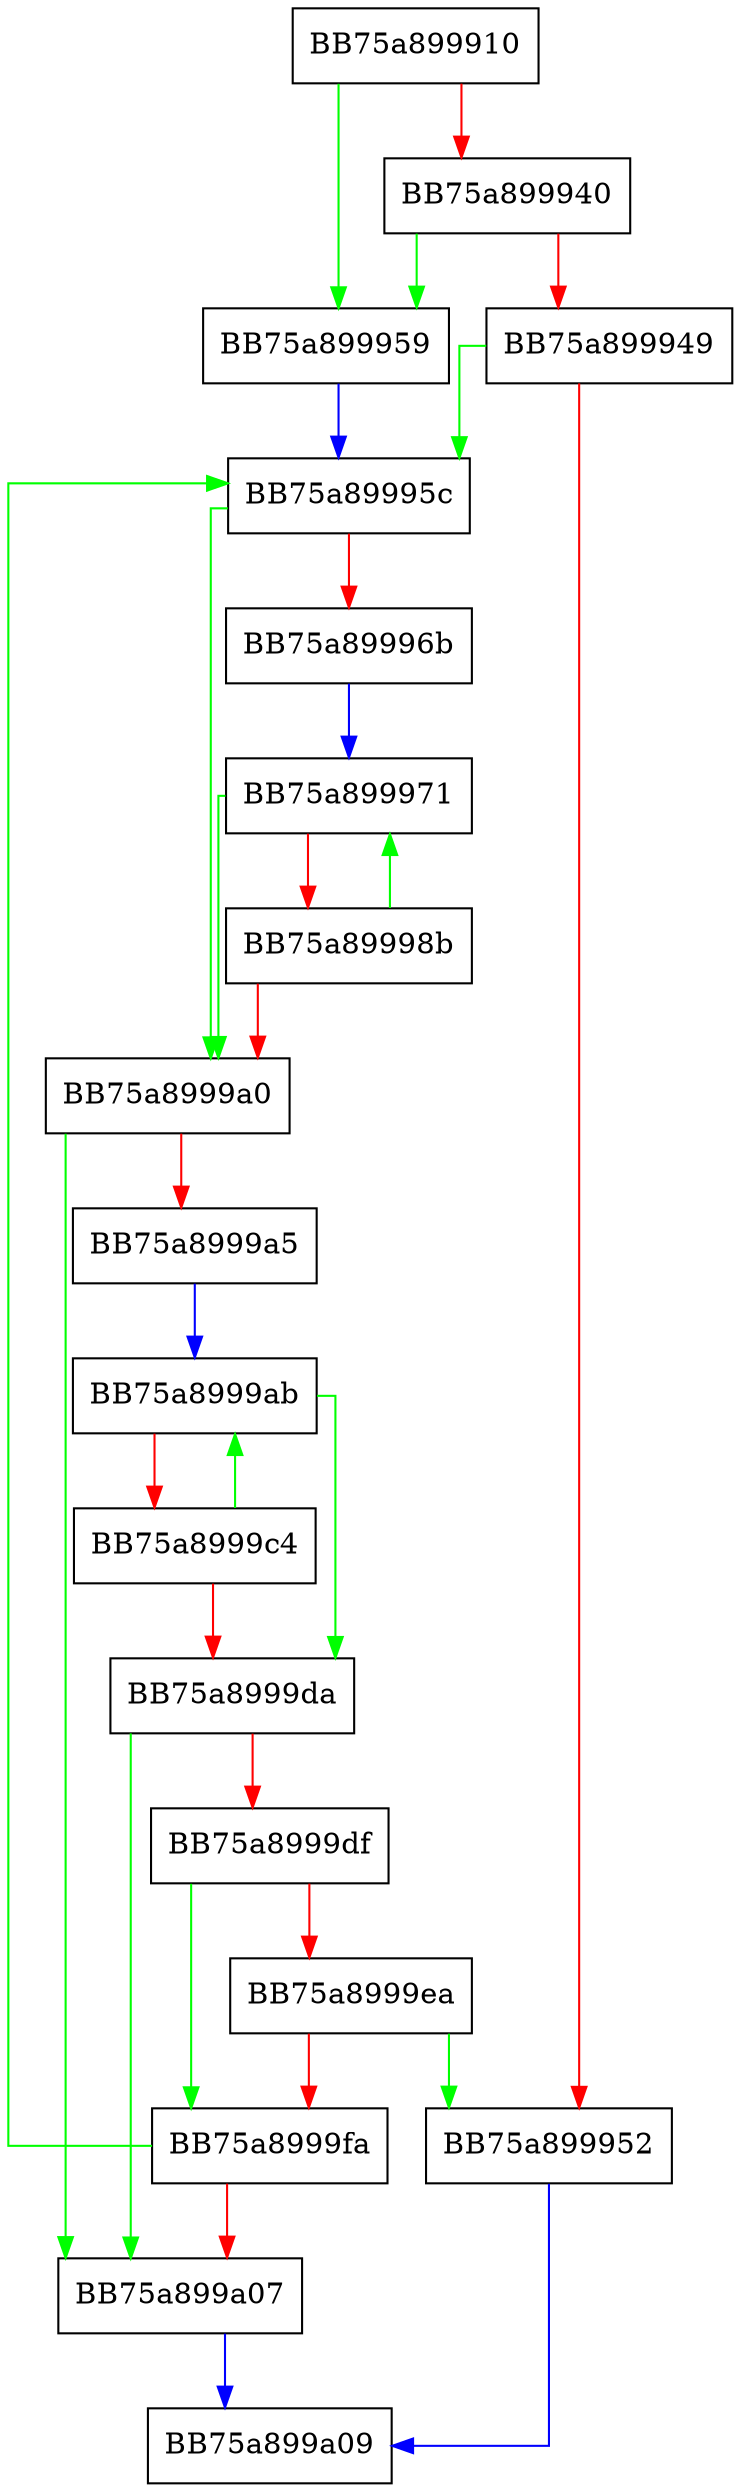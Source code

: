 digraph find_restart_word {
  node [shape="box"];
  graph [splines=ortho];
  BB75a899910 -> BB75a899959 [color="green"];
  BB75a899910 -> BB75a899940 [color="red"];
  BB75a899940 -> BB75a899959 [color="green"];
  BB75a899940 -> BB75a899949 [color="red"];
  BB75a899949 -> BB75a89995c [color="green"];
  BB75a899949 -> BB75a899952 [color="red"];
  BB75a899952 -> BB75a899a09 [color="blue"];
  BB75a899959 -> BB75a89995c [color="blue"];
  BB75a89995c -> BB75a8999a0 [color="green"];
  BB75a89995c -> BB75a89996b [color="red"];
  BB75a89996b -> BB75a899971 [color="blue"];
  BB75a899971 -> BB75a8999a0 [color="green"];
  BB75a899971 -> BB75a89998b [color="red"];
  BB75a89998b -> BB75a899971 [color="green"];
  BB75a89998b -> BB75a8999a0 [color="red"];
  BB75a8999a0 -> BB75a899a07 [color="green"];
  BB75a8999a0 -> BB75a8999a5 [color="red"];
  BB75a8999a5 -> BB75a8999ab [color="blue"];
  BB75a8999ab -> BB75a8999da [color="green"];
  BB75a8999ab -> BB75a8999c4 [color="red"];
  BB75a8999c4 -> BB75a8999ab [color="green"];
  BB75a8999c4 -> BB75a8999da [color="red"];
  BB75a8999da -> BB75a899a07 [color="green"];
  BB75a8999da -> BB75a8999df [color="red"];
  BB75a8999df -> BB75a8999fa [color="green"];
  BB75a8999df -> BB75a8999ea [color="red"];
  BB75a8999ea -> BB75a899952 [color="green"];
  BB75a8999ea -> BB75a8999fa [color="red"];
  BB75a8999fa -> BB75a89995c [color="green"];
  BB75a8999fa -> BB75a899a07 [color="red"];
  BB75a899a07 -> BB75a899a09 [color="blue"];
}